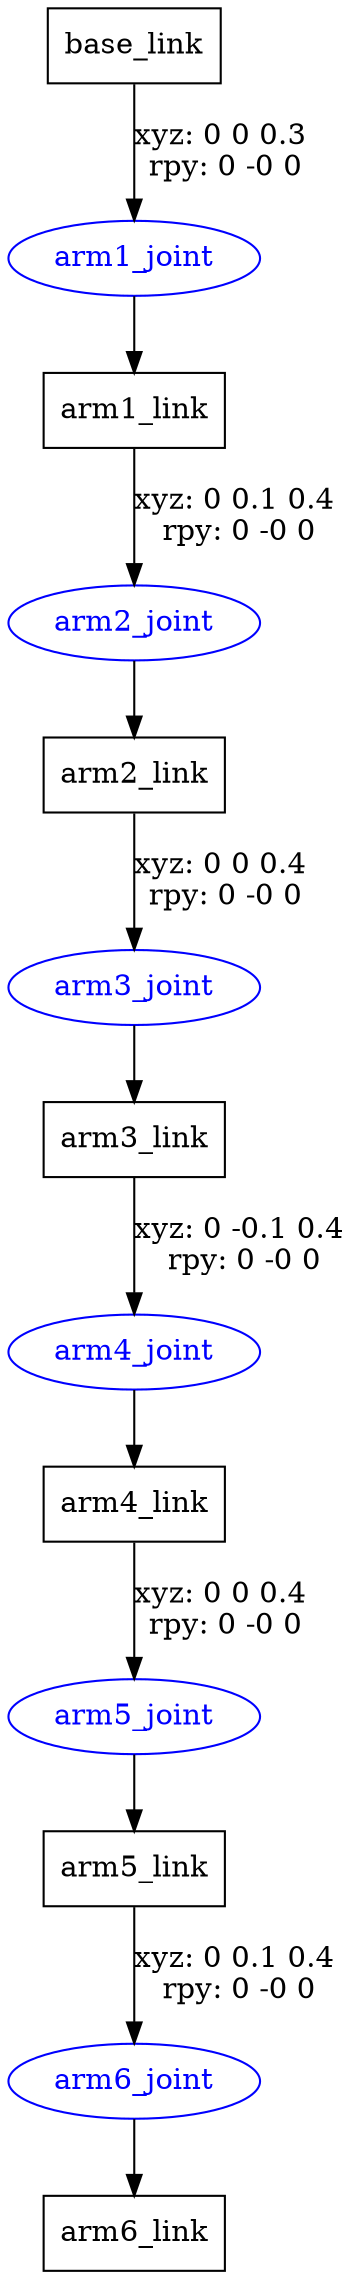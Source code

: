 digraph G {
node [shape=box];
"base_link" [label="base_link"];
"arm1_link" [label="arm1_link"];
"arm2_link" [label="arm2_link"];
"arm3_link" [label="arm3_link"];
"arm4_link" [label="arm4_link"];
"arm5_link" [label="arm5_link"];
"arm6_link" [label="arm6_link"];
node [shape=ellipse, color=blue, fontcolor=blue];
"base_link" -> "arm1_joint" [label="xyz: 0 0 0.3 \nrpy: 0 -0 0"]
"arm1_joint" -> "arm1_link"
"arm1_link" -> "arm2_joint" [label="xyz: 0 0.1 0.4 \nrpy: 0 -0 0"]
"arm2_joint" -> "arm2_link"
"arm2_link" -> "arm3_joint" [label="xyz: 0 0 0.4 \nrpy: 0 -0 0"]
"arm3_joint" -> "arm3_link"
"arm3_link" -> "arm4_joint" [label="xyz: 0 -0.1 0.4 \nrpy: 0 -0 0"]
"arm4_joint" -> "arm4_link"
"arm4_link" -> "arm5_joint" [label="xyz: 0 0 0.4 \nrpy: 0 -0 0"]
"arm5_joint" -> "arm5_link"
"arm5_link" -> "arm6_joint" [label="xyz: 0 0.1 0.4 \nrpy: 0 -0 0"]
"arm6_joint" -> "arm6_link"
}
